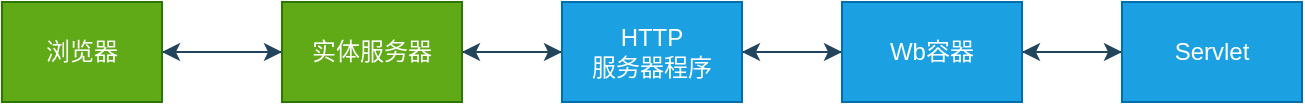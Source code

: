 <mxfile>
    <diagram id="BSGXtIUrDHOeoS0Jx7iA" name="第 1 页">
        <mxGraphModel dx="948" dy="510" grid="1" gridSize="10" guides="1" tooltips="1" connect="1" arrows="1" fold="1" page="1" pageScale="1" pageWidth="827" pageHeight="1169" math="0" shadow="0">
            <root>
                <mxCell id="0"/>
                <mxCell id="1" parent="0"/>
                <mxCell id="11" value="" style="html=1;fillColor=#bac8d3;strokeColor=#23445d;" edge="1" parent="1" source="6" target="5">
                    <mxGeometry relative="1" as="geometry"/>
                </mxCell>
                <mxCell id="13" value="" style="edgeStyle=none;html=1;fillColor=#bac8d3;strokeColor=#23445d;" edge="1" parent="1" source="5" target="4">
                    <mxGeometry relative="1" as="geometry"/>
                </mxCell>
                <mxCell id="9" value="" style="html=1;fillColor=#bac8d3;strokeColor=#23445d;" edge="1" parent="1" source="4" target="3">
                    <mxGeometry relative="1" as="geometry"/>
                </mxCell>
                <mxCell id="12" value="" style="html=1;fillColor=#bac8d3;strokeColor=#23445d;" edge="1" parent="1" source="3" target="2">
                    <mxGeometry relative="1" as="geometry"/>
                </mxCell>
                <mxCell id="7" style="edgeStyle=none;html=1;exitX=1;exitY=0.5;exitDx=0;exitDy=0;entryX=1;entryY=0.5;entryDx=0;entryDy=0;" edge="1" parent="1" source="2" target="2">
                    <mxGeometry relative="1" as="geometry"/>
                </mxCell>
                <mxCell id="8" value="" style="html=1;fillColor=#bac8d3;strokeColor=#23445d;" edge="1" parent="1" source="2" target="3">
                    <mxGeometry relative="1" as="geometry"/>
                </mxCell>
                <object label="浏览器" id="2">
                    <mxCell style="rounded=0;whiteSpace=wrap;html=1;fontFamily=Lucida Console;fillColor=#60a917;fontColor=#ffffff;strokeColor=#2D7600;" vertex="1" parent="1">
                        <mxGeometry x="100" y="240" width="80" height="50" as="geometry"/>
                    </mxCell>
                </object>
                <mxCell id="15" style="edgeStyle=none;html=1;exitX=1;exitY=0.5;exitDx=0;exitDy=0;entryX=0;entryY=0.5;entryDx=0;entryDy=0;fillColor=#bac8d3;strokeColor=#23445d;" edge="1" parent="1" source="3" target="4">
                    <mxGeometry relative="1" as="geometry"/>
                </mxCell>
                <mxCell id="3" value="实体服务器" style="rounded=0;whiteSpace=wrap;html=1;fillColor=#60a917;fontColor=#ffffff;strokeColor=#2D7600;" vertex="1" parent="1">
                    <mxGeometry x="240" y="240" width="90" height="50" as="geometry"/>
                </mxCell>
                <mxCell id="10" value="" style="edgeStyle=none;html=1;fillColor=#bac8d3;strokeColor=#23445d;" edge="1" parent="1" source="4" target="5">
                    <mxGeometry relative="1" as="geometry"/>
                </mxCell>
                <mxCell id="4" value="HTTP&lt;br&gt;服务器程序" style="rounded=0;whiteSpace=wrap;html=1;fillColor=#1ba1e2;fontColor=#ffffff;strokeColor=#006EAF;" vertex="1" parent="1">
                    <mxGeometry x="380" y="240" width="90" height="50" as="geometry"/>
                </mxCell>
                <mxCell id="14" style="edgeStyle=none;html=1;exitX=1;exitY=0.5;exitDx=0;exitDy=0;fillColor=#bac8d3;strokeColor=#23445d;" edge="1" parent="1" source="5" target="6">
                    <mxGeometry relative="1" as="geometry"/>
                </mxCell>
                <mxCell id="6" value="Servlet" style="rounded=0;whiteSpace=wrap;html=1;fillColor=#1ba1e2;fontColor=#ffffff;strokeColor=#006EAF;" vertex="1" parent="1">
                    <mxGeometry x="660" y="240" width="90" height="50" as="geometry"/>
                </mxCell>
                <mxCell id="5" value="Wb容器" style="rounded=0;whiteSpace=wrap;html=1;fillColor=#1ba1e2;fontColor=#ffffff;strokeColor=#006EAF;" vertex="1" parent="1">
                    <mxGeometry x="520" y="240" width="90" height="50" as="geometry"/>
                </mxCell>
            </root>
        </mxGraphModel>
    </diagram>
</mxfile>